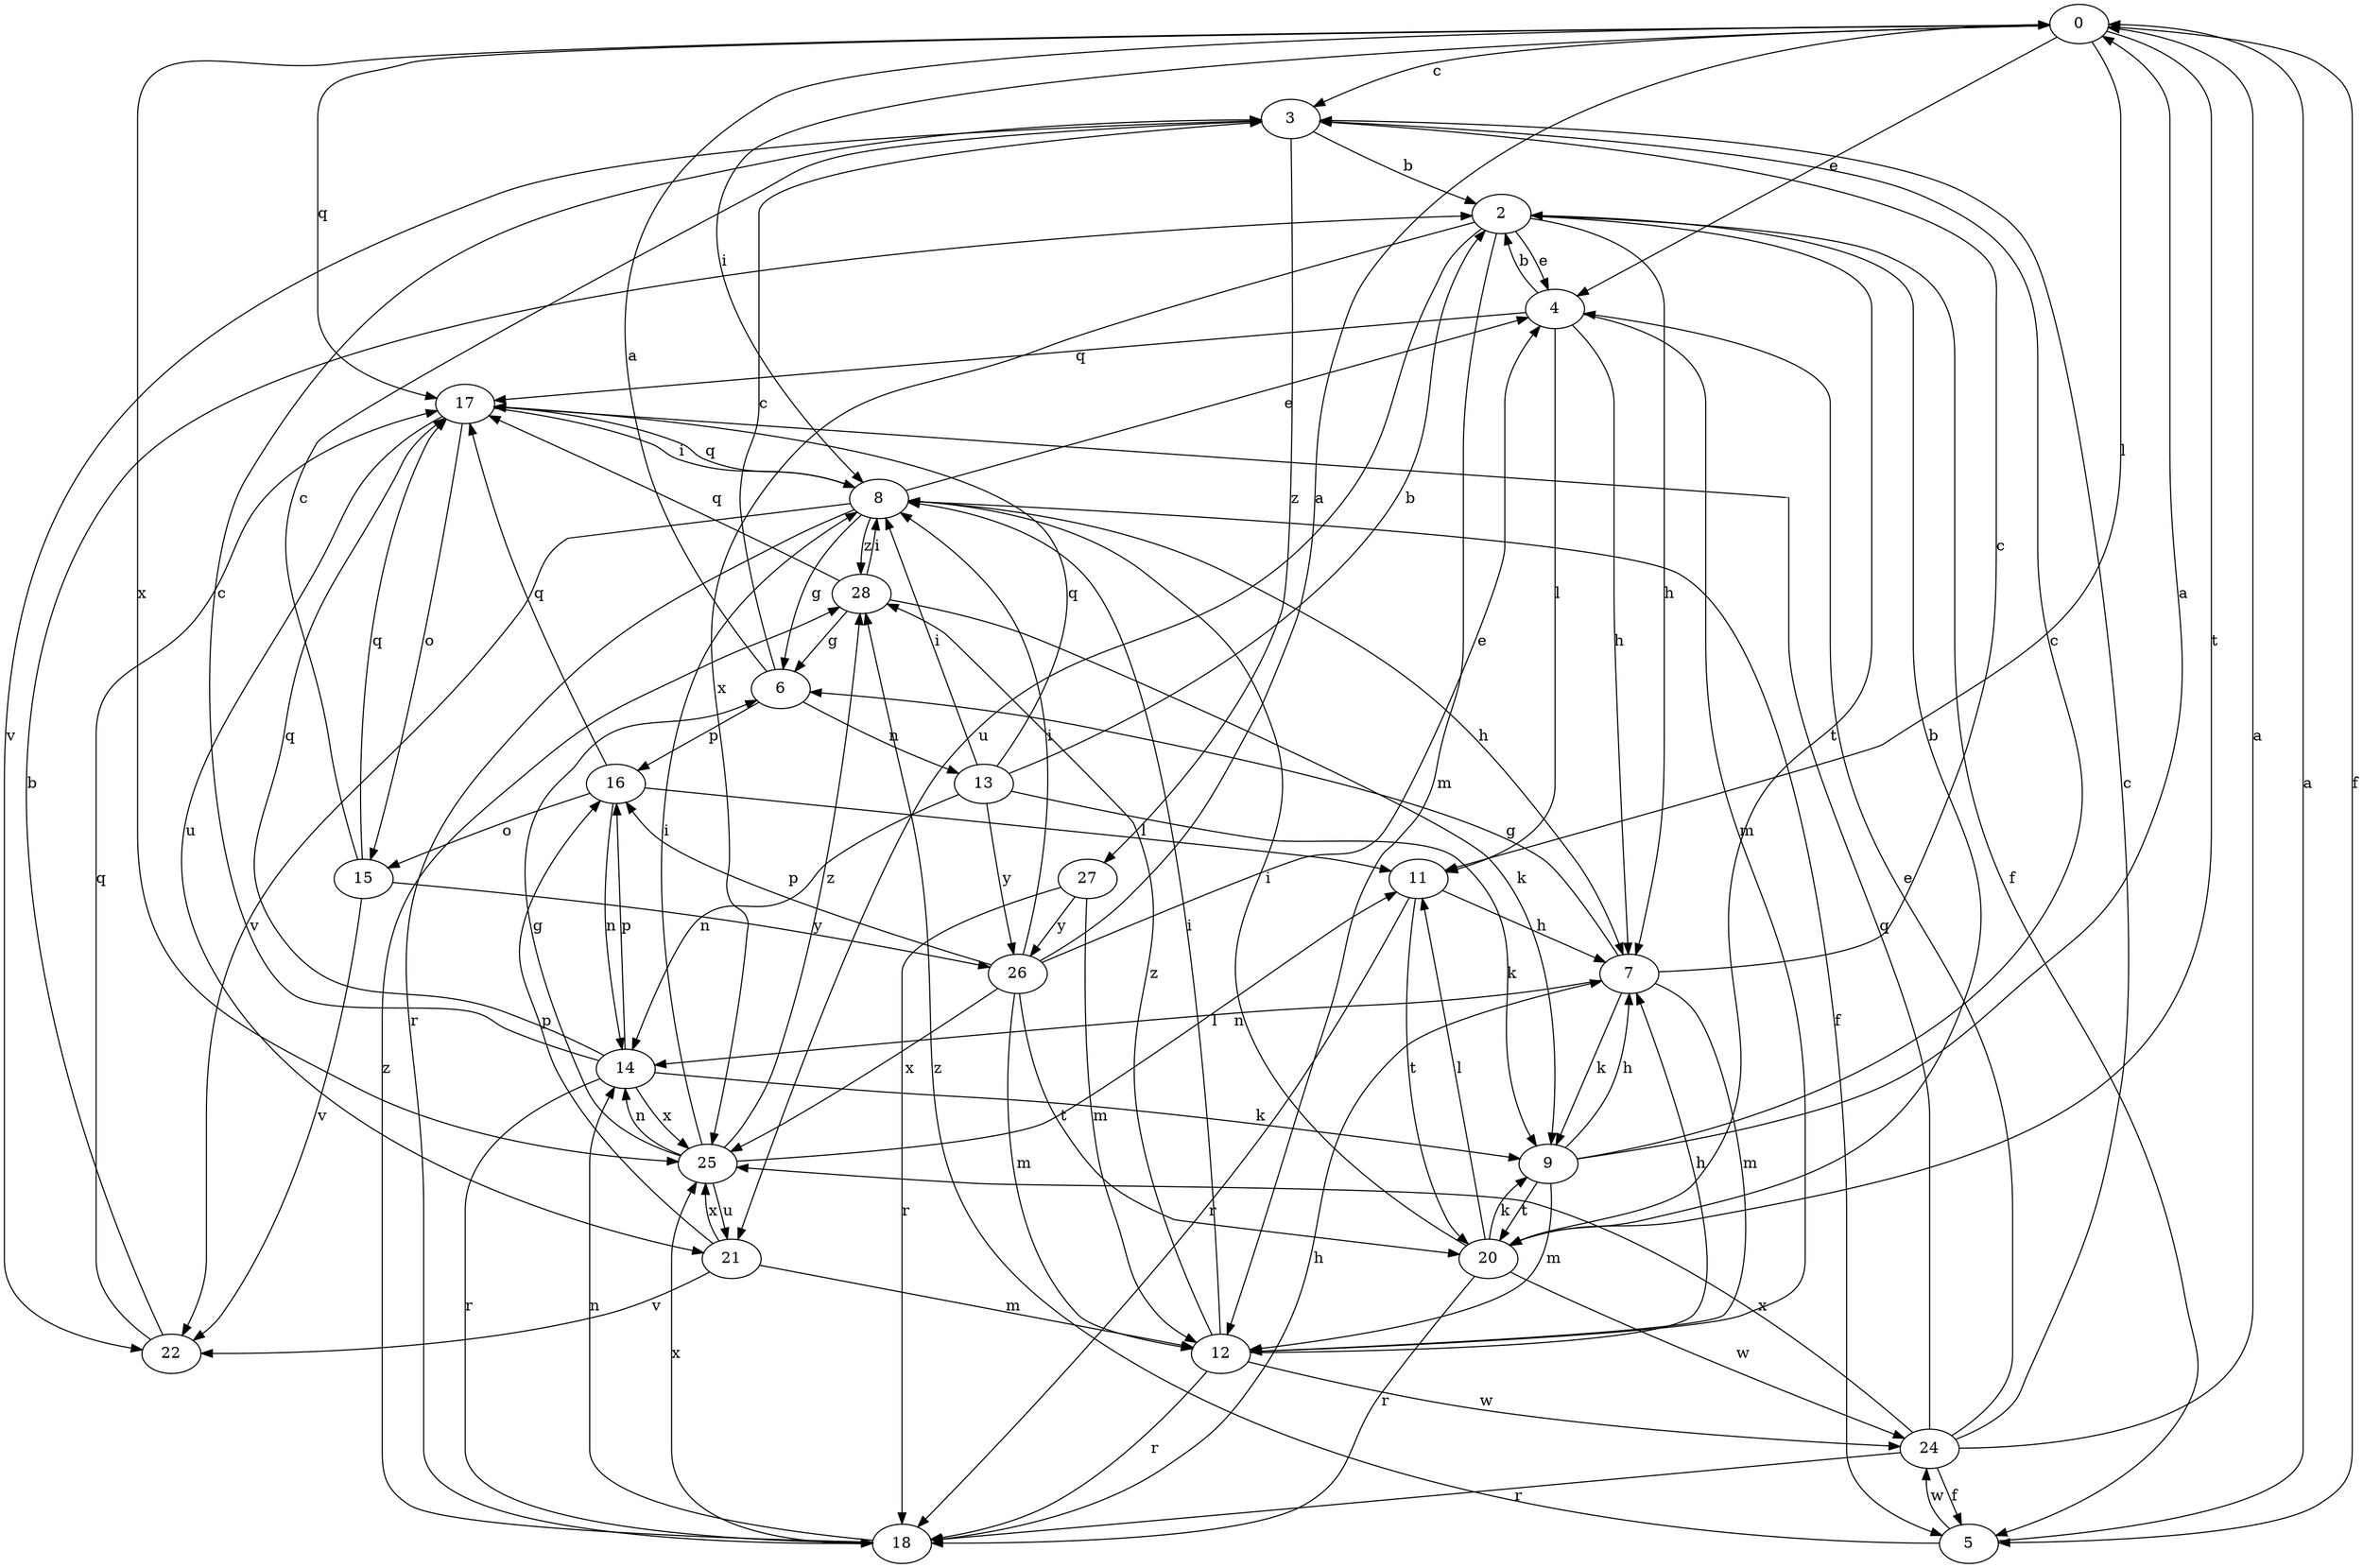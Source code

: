 strict digraph  {
0;
2;
3;
4;
5;
6;
7;
8;
9;
11;
12;
13;
14;
15;
16;
17;
18;
20;
21;
22;
24;
25;
26;
27;
28;
0 -> 3  [label=c];
0 -> 4  [label=e];
0 -> 5  [label=f];
0 -> 8  [label=i];
0 -> 11  [label=l];
0 -> 17  [label=q];
0 -> 20  [label=t];
0 -> 25  [label=x];
2 -> 4  [label=e];
2 -> 5  [label=f];
2 -> 7  [label=h];
2 -> 12  [label=m];
2 -> 20  [label=t];
2 -> 21  [label=u];
2 -> 25  [label=x];
3 -> 2  [label=b];
3 -> 22  [label=v];
3 -> 27  [label=z];
4 -> 2  [label=b];
4 -> 7  [label=h];
4 -> 11  [label=l];
4 -> 12  [label=m];
4 -> 17  [label=q];
5 -> 0  [label=a];
5 -> 24  [label=w];
5 -> 28  [label=z];
6 -> 0  [label=a];
6 -> 3  [label=c];
6 -> 13  [label=n];
6 -> 16  [label=p];
7 -> 3  [label=c];
7 -> 6  [label=g];
7 -> 9  [label=k];
7 -> 12  [label=m];
7 -> 14  [label=n];
8 -> 4  [label=e];
8 -> 5  [label=f];
8 -> 6  [label=g];
8 -> 7  [label=h];
8 -> 17  [label=q];
8 -> 18  [label=r];
8 -> 22  [label=v];
8 -> 28  [label=z];
9 -> 0  [label=a];
9 -> 3  [label=c];
9 -> 7  [label=h];
9 -> 12  [label=m];
9 -> 20  [label=t];
11 -> 7  [label=h];
11 -> 18  [label=r];
11 -> 20  [label=t];
12 -> 7  [label=h];
12 -> 8  [label=i];
12 -> 18  [label=r];
12 -> 24  [label=w];
12 -> 28  [label=z];
13 -> 2  [label=b];
13 -> 8  [label=i];
13 -> 9  [label=k];
13 -> 14  [label=n];
13 -> 17  [label=q];
13 -> 26  [label=y];
14 -> 3  [label=c];
14 -> 9  [label=k];
14 -> 16  [label=p];
14 -> 17  [label=q];
14 -> 18  [label=r];
14 -> 25  [label=x];
15 -> 3  [label=c];
15 -> 17  [label=q];
15 -> 22  [label=v];
15 -> 26  [label=y];
16 -> 11  [label=l];
16 -> 14  [label=n];
16 -> 15  [label=o];
16 -> 17  [label=q];
17 -> 8  [label=i];
17 -> 15  [label=o];
17 -> 21  [label=u];
18 -> 7  [label=h];
18 -> 14  [label=n];
18 -> 25  [label=x];
18 -> 28  [label=z];
20 -> 2  [label=b];
20 -> 8  [label=i];
20 -> 9  [label=k];
20 -> 11  [label=l];
20 -> 18  [label=r];
20 -> 24  [label=w];
21 -> 12  [label=m];
21 -> 16  [label=p];
21 -> 22  [label=v];
21 -> 25  [label=x];
22 -> 2  [label=b];
22 -> 17  [label=q];
24 -> 0  [label=a];
24 -> 3  [label=c];
24 -> 4  [label=e];
24 -> 5  [label=f];
24 -> 17  [label=q];
24 -> 18  [label=r];
24 -> 25  [label=x];
25 -> 6  [label=g];
25 -> 8  [label=i];
25 -> 11  [label=l];
25 -> 14  [label=n];
25 -> 21  [label=u];
25 -> 28  [label=z];
26 -> 0  [label=a];
26 -> 4  [label=e];
26 -> 8  [label=i];
26 -> 12  [label=m];
26 -> 16  [label=p];
26 -> 20  [label=t];
26 -> 25  [label=x];
27 -> 12  [label=m];
27 -> 18  [label=r];
27 -> 26  [label=y];
28 -> 6  [label=g];
28 -> 8  [label=i];
28 -> 9  [label=k];
28 -> 17  [label=q];
}
